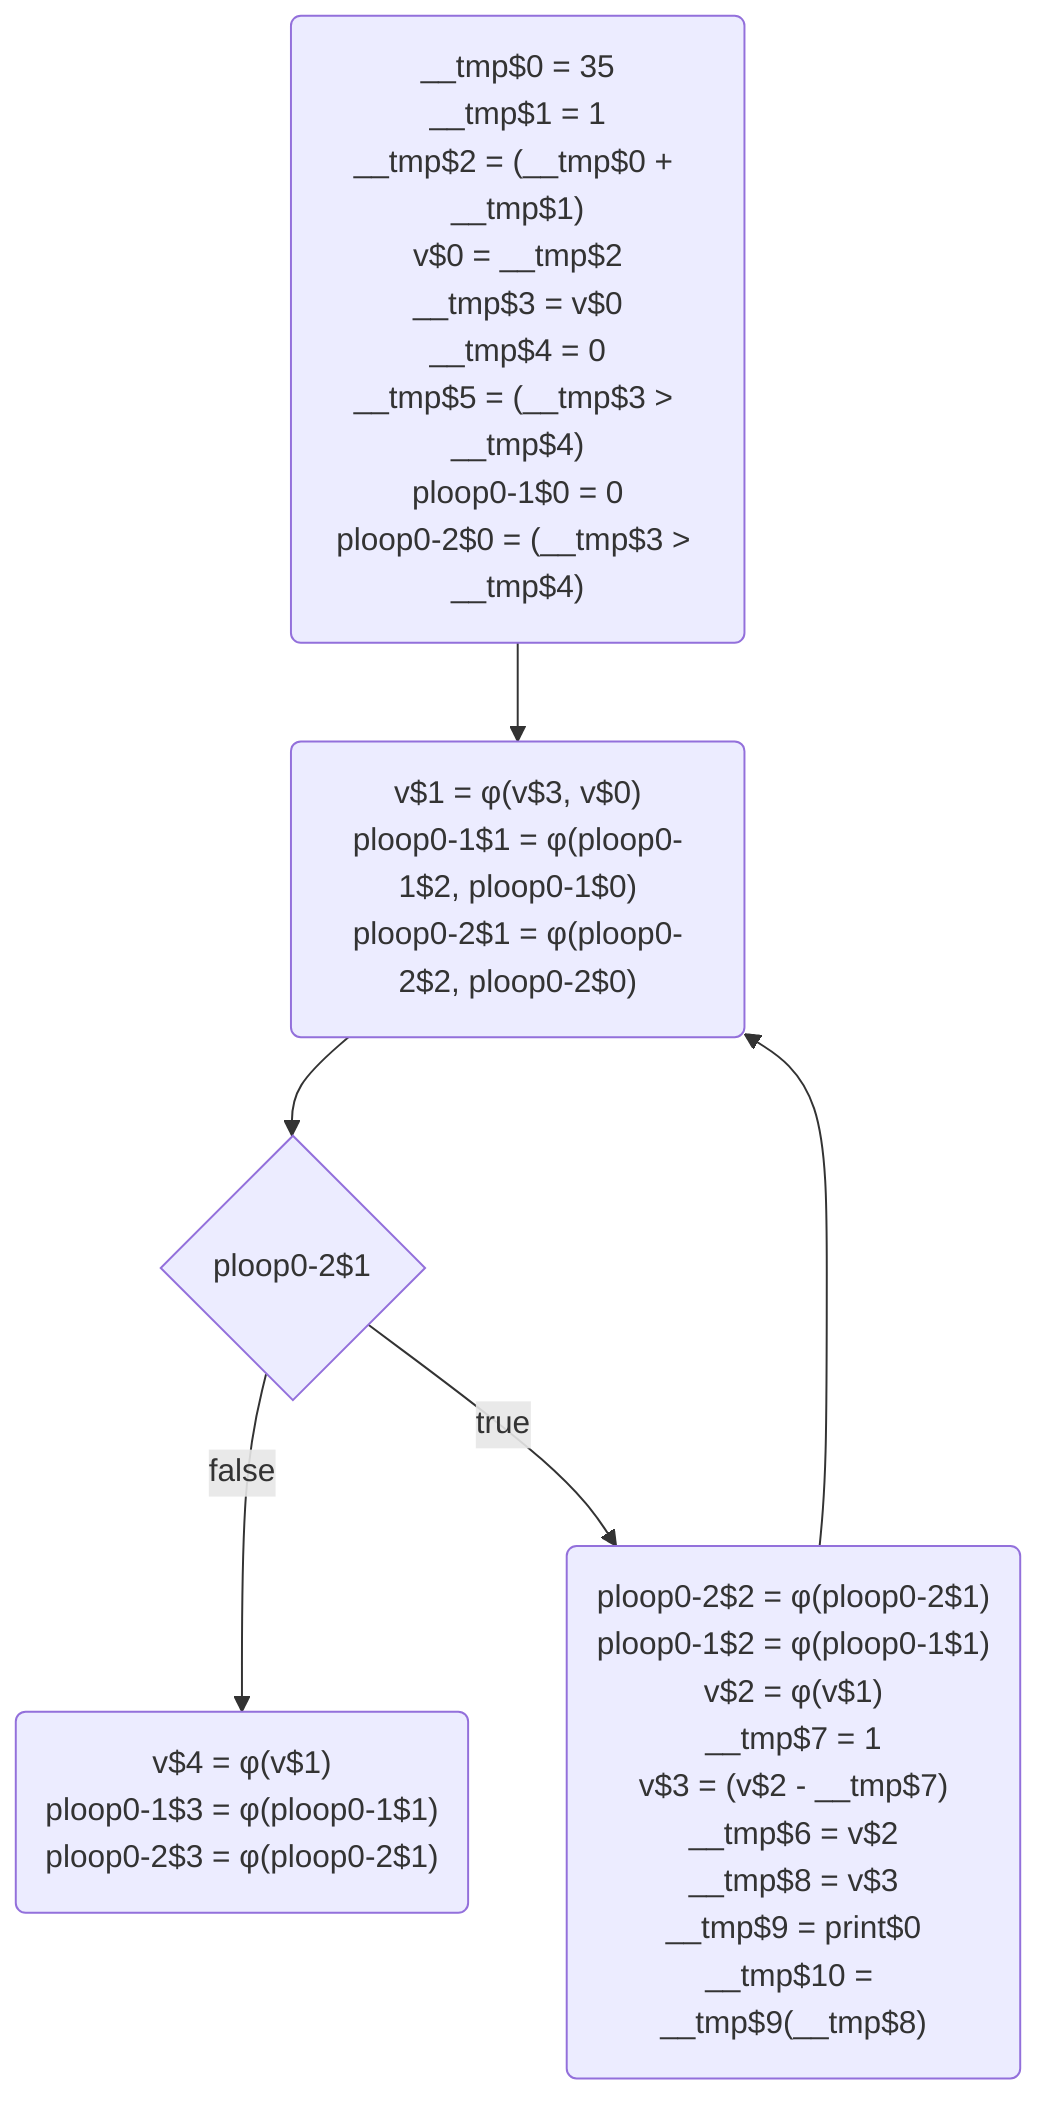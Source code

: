 flowchart TD
	while_start$1("v$1 = φ(v$3, v$0)<br>ploop0-1$1 = φ(ploop0-1$2, ploop0-1$0)<br>ploop0-2$1 = φ(ploop0-2$2, ploop0-2$0)")
	cond$2{"ploop0-2$1"}
	entry$0("__tmp$0 = 35<br>__tmp$1 = 1<br>__tmp$2 = (__tmp$0 + __tmp$1)<br>v$0 = __tmp$2<br>__tmp$3 = v$0<br>__tmp$4 = 0<br>__tmp$5 = (__tmp$3 > __tmp$4)<br>ploop0-1$0 = 0<br>ploop0-2$0 = (__tmp$3 > __tmp$4)")
	while_body$3("ploop0-2$2 = φ(ploop0-2$1)<br>ploop0-1$2 = φ(ploop0-1$1)<br>v$2 = φ(v$1)<br>__tmp$7 = 1<br>v$3 = (v$2 - __tmp$7)<br>__tmp$6 = v$2<br>__tmp$8 = v$3<br>__tmp$9 = print$0<br>__tmp$10 = __tmp$9(__tmp$8)")
	while_exit$4("v$4 = φ(v$1)<br>ploop0-1$3 = φ(ploop0-1$1)<br>ploop0-2$3 = φ(ploop0-2$1)")
	while_start$1 -->  cond$2
	while_body$3 -->  while_start$1
	cond$2 --> |"false"| while_exit$4
	entry$0 -->  while_start$1
	cond$2 --> |"true"| while_body$3